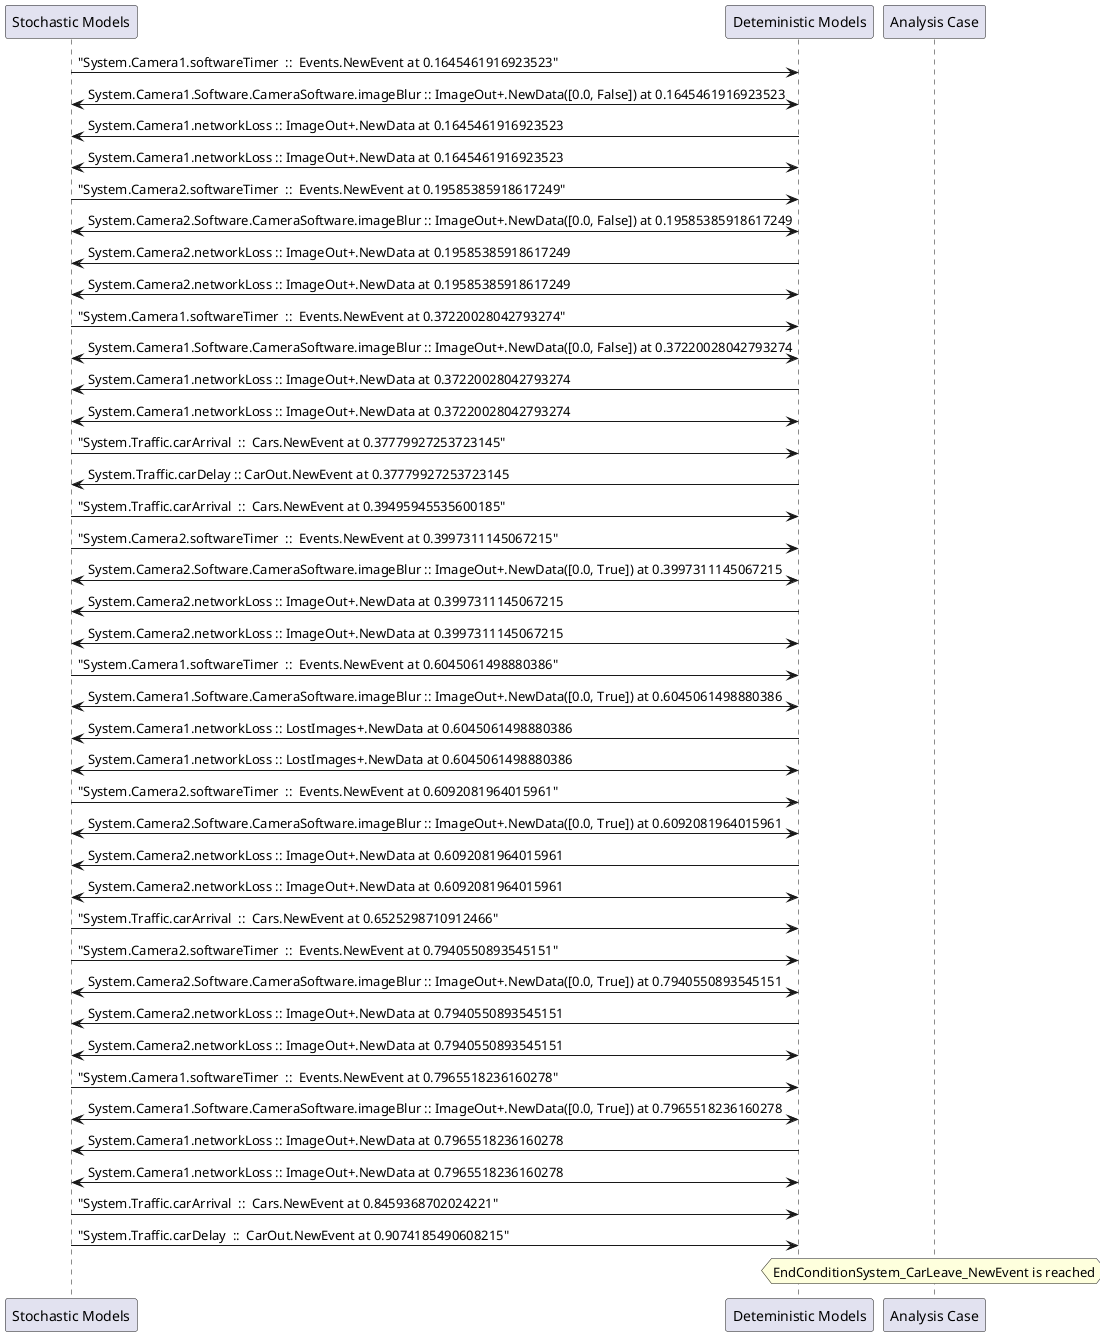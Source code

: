 
	@startuml
	participant "Stochastic Models" as stochmodel
	participant "Deteministic Models" as detmodel
	participant "Analysis Case" as analysis
	{26561_stop} stochmodel -> detmodel : "System.Camera1.softwareTimer  ::  Events.NewEvent at 0.1645461916923523"
detmodel <-> stochmodel : System.Camera1.Software.CameraSoftware.imageBlur :: ImageOut+.NewData([0.0, False]) at 0.1645461916923523
detmodel -> stochmodel : System.Camera1.networkLoss :: ImageOut+.NewData at 0.1645461916923523
detmodel <-> stochmodel : System.Camera1.networkLoss :: ImageOut+.NewData at 0.1645461916923523
{26577_stop} stochmodel -> detmodel : "System.Camera2.softwareTimer  ::  Events.NewEvent at 0.19585385918617249"
detmodel <-> stochmodel : System.Camera2.Software.CameraSoftware.imageBlur :: ImageOut+.NewData([0.0, False]) at 0.19585385918617249
detmodel -> stochmodel : System.Camera2.networkLoss :: ImageOut+.NewData at 0.19585385918617249
detmodel <-> stochmodel : System.Camera2.networkLoss :: ImageOut+.NewData at 0.19585385918617249
{26562_stop} stochmodel -> detmodel : "System.Camera1.softwareTimer  ::  Events.NewEvent at 0.37220028042793274"
detmodel <-> stochmodel : System.Camera1.Software.CameraSoftware.imageBlur :: ImageOut+.NewData([0.0, False]) at 0.37220028042793274
detmodel -> stochmodel : System.Camera1.networkLoss :: ImageOut+.NewData at 0.37220028042793274
detmodel <-> stochmodel : System.Camera1.networkLoss :: ImageOut+.NewData at 0.37220028042793274
{26593_stop} stochmodel -> detmodel : "System.Traffic.carArrival  ::  Cars.NewEvent at 0.37779927253723145"
{26603_start} detmodel -> stochmodel : System.Traffic.carDelay :: CarOut.NewEvent at 0.37779927253723145
{26594_stop} stochmodel -> detmodel : "System.Traffic.carArrival  ::  Cars.NewEvent at 0.39495945535600185"
{26578_stop} stochmodel -> detmodel : "System.Camera2.softwareTimer  ::  Events.NewEvent at 0.3997311145067215"
detmodel <-> stochmodel : System.Camera2.Software.CameraSoftware.imageBlur :: ImageOut+.NewData([0.0, True]) at 0.3997311145067215
detmodel -> stochmodel : System.Camera2.networkLoss :: ImageOut+.NewData at 0.3997311145067215
detmodel <-> stochmodel : System.Camera2.networkLoss :: ImageOut+.NewData at 0.3997311145067215
{26563_stop} stochmodel -> detmodel : "System.Camera1.softwareTimer  ::  Events.NewEvent at 0.6045061498880386"
detmodel <-> stochmodel : System.Camera1.Software.CameraSoftware.imageBlur :: ImageOut+.NewData([0.0, True]) at 0.6045061498880386
detmodel -> stochmodel : System.Camera1.networkLoss :: LostImages+.NewData at 0.6045061498880386
detmodel <-> stochmodel : System.Camera1.networkLoss :: LostImages+.NewData at 0.6045061498880386
{26579_stop} stochmodel -> detmodel : "System.Camera2.softwareTimer  ::  Events.NewEvent at 0.6092081964015961"
detmodel <-> stochmodel : System.Camera2.Software.CameraSoftware.imageBlur :: ImageOut+.NewData([0.0, True]) at 0.6092081964015961
detmodel -> stochmodel : System.Camera2.networkLoss :: ImageOut+.NewData at 0.6092081964015961
detmodel <-> stochmodel : System.Camera2.networkLoss :: ImageOut+.NewData at 0.6092081964015961
{26595_stop} stochmodel -> detmodel : "System.Traffic.carArrival  ::  Cars.NewEvent at 0.6525298710912466"
{26580_stop} stochmodel -> detmodel : "System.Camera2.softwareTimer  ::  Events.NewEvent at 0.7940550893545151"
detmodel <-> stochmodel : System.Camera2.Software.CameraSoftware.imageBlur :: ImageOut+.NewData([0.0, True]) at 0.7940550893545151
detmodel -> stochmodel : System.Camera2.networkLoss :: ImageOut+.NewData at 0.7940550893545151
detmodel <-> stochmodel : System.Camera2.networkLoss :: ImageOut+.NewData at 0.7940550893545151
{26564_stop} stochmodel -> detmodel : "System.Camera1.softwareTimer  ::  Events.NewEvent at 0.7965518236160278"
detmodel <-> stochmodel : System.Camera1.Software.CameraSoftware.imageBlur :: ImageOut+.NewData([0.0, True]) at 0.7965518236160278
detmodel -> stochmodel : System.Camera1.networkLoss :: ImageOut+.NewData at 0.7965518236160278
detmodel <-> stochmodel : System.Camera1.networkLoss :: ImageOut+.NewData at 0.7965518236160278
{26596_stop} stochmodel -> detmodel : "System.Traffic.carArrival  ::  Cars.NewEvent at 0.8459368702024221"
{26603_stop} stochmodel -> detmodel : "System.Traffic.carDelay  ::  CarOut.NewEvent at 0.9074185490608215"
{26603_start} <-> {26603_stop} : delay
hnote over analysis 
EndConditionSystem_CarLeave_NewEvent is reached
endnote
@enduml